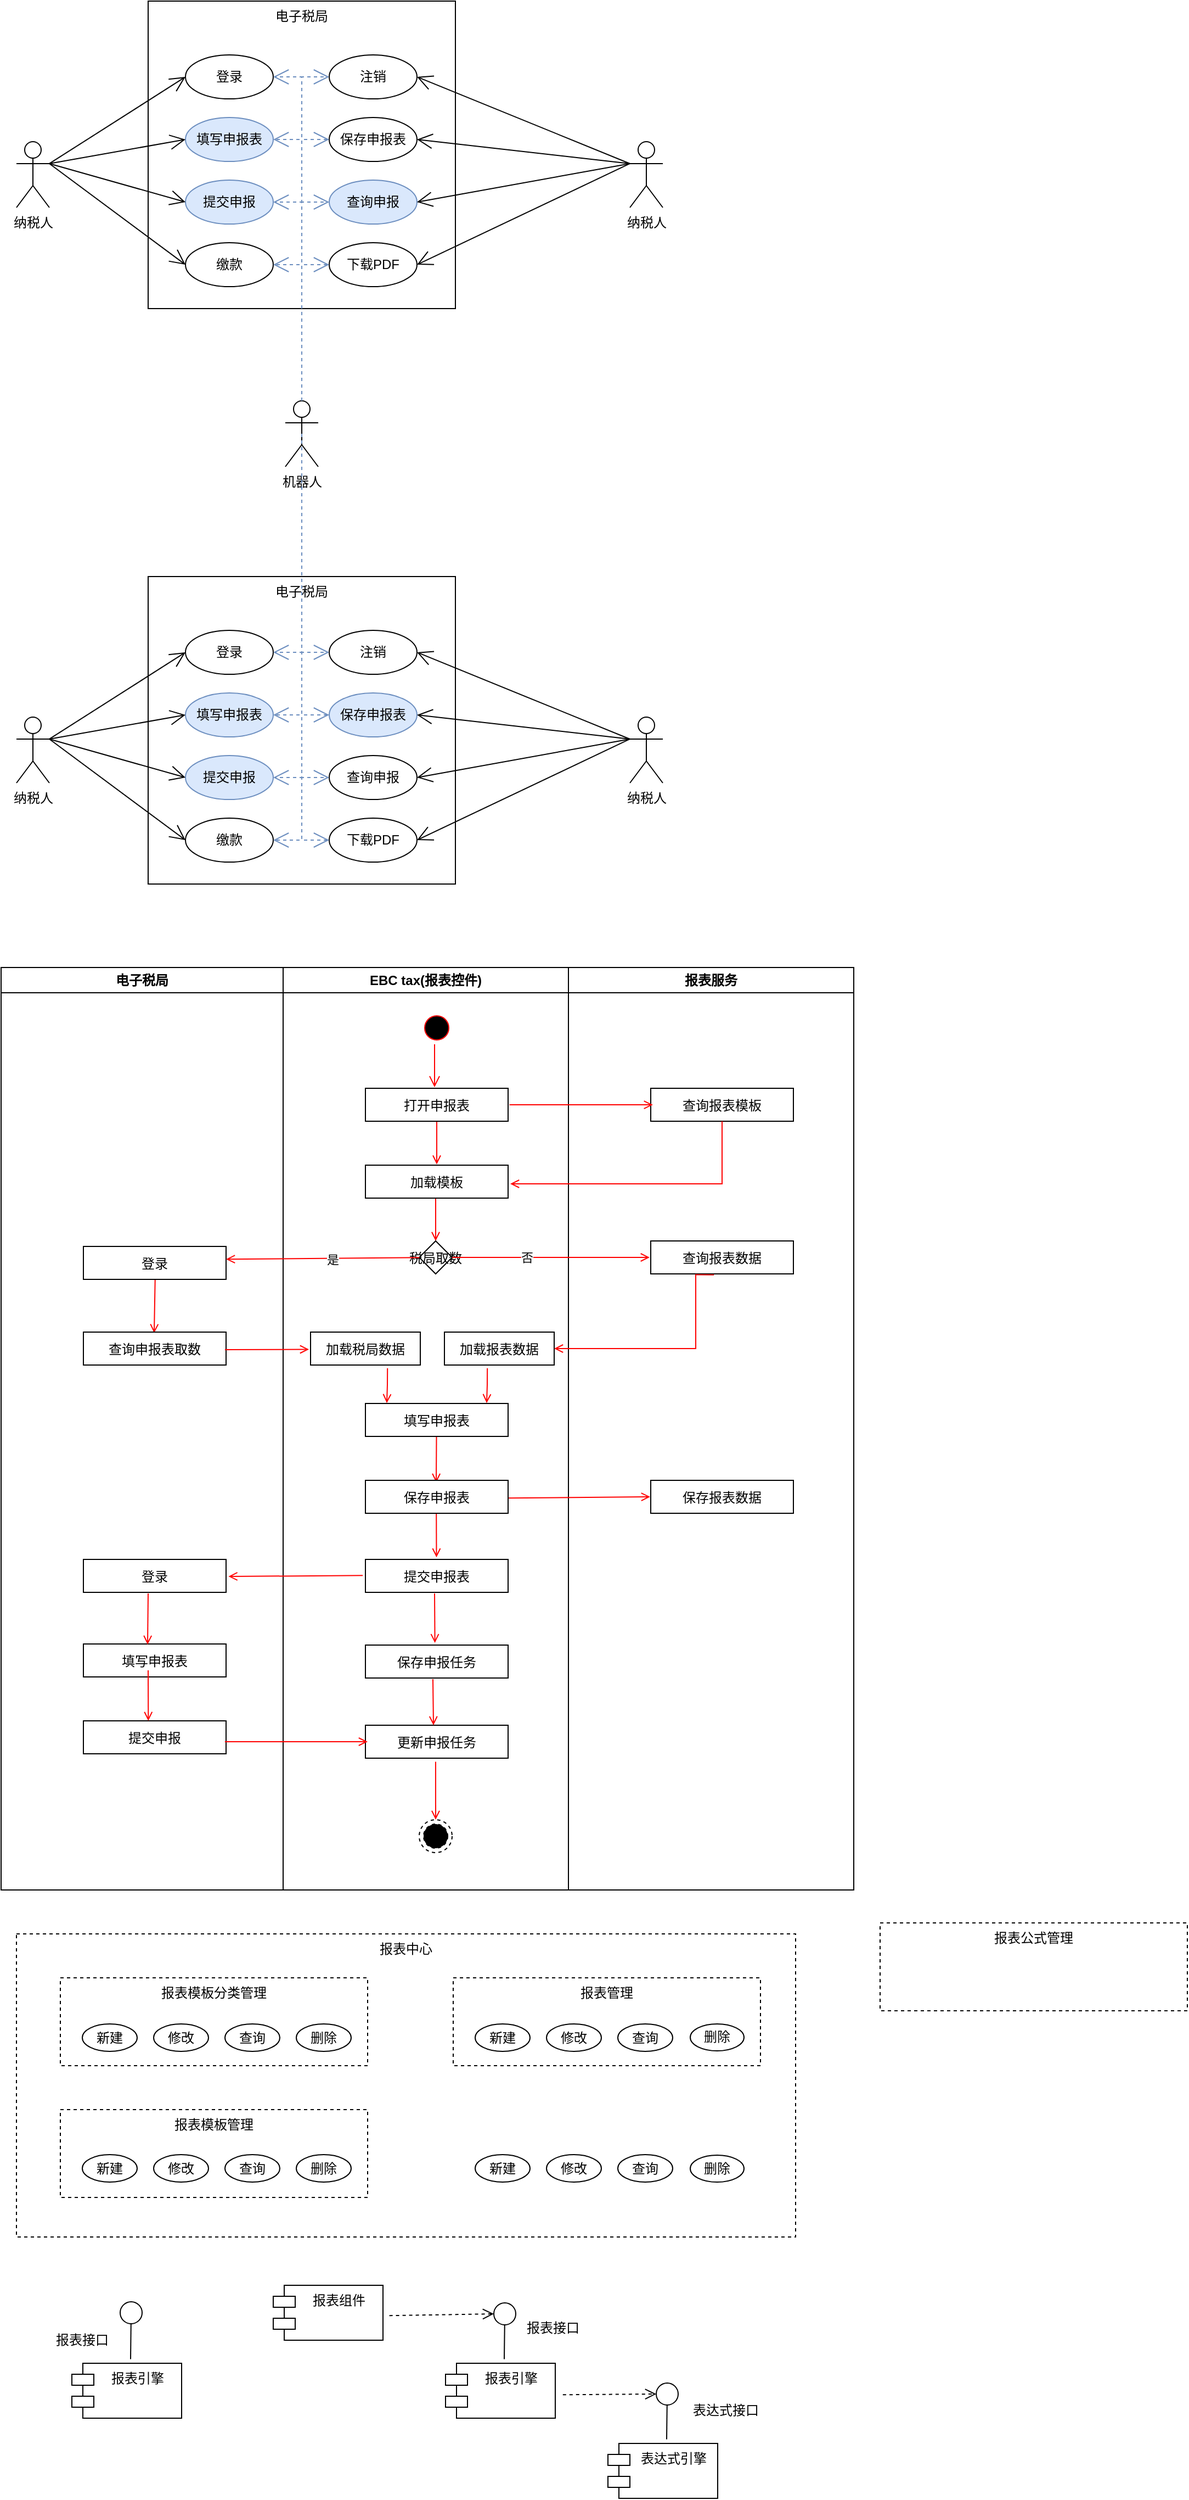 <mxfile version="17.2.4" type="github">
  <diagram id="pesc5ZuLE12qNuX9gS1a" name="第 1 页">
    <mxGraphModel dx="860" dy="504" grid="1" gridSize="10" guides="1" tooltips="1" connect="1" arrows="1" fold="1" page="1" pageScale="1" pageWidth="827" pageHeight="1169" math="0" shadow="0">
      <root>
        <mxCell id="0" />
        <mxCell id="1" parent="0" />
        <mxCell id="q86BL1v4JnZUa4Sr2h56-255" value="报表中心" style="rounded=0;whiteSpace=wrap;html=1;verticalAlign=top;align=center;dashed=1;fillColor=none;" vertex="1" parent="1">
          <mxGeometry x="40" y="1800" width="710" height="276" as="geometry" />
        </mxCell>
        <mxCell id="q86BL1v4JnZUa4Sr2h56-1" value="电子税局" style="rounded=0;whiteSpace=wrap;html=1;verticalAlign=top;" vertex="1" parent="1">
          <mxGeometry x="160" y="40" width="280" height="280" as="geometry" />
        </mxCell>
        <mxCell id="q86BL1v4JnZUa4Sr2h56-3" value="纳税人" style="shape=umlActor;verticalLabelPosition=bottom;verticalAlign=top;html=1;outlineConnect=0;" vertex="1" parent="1">
          <mxGeometry x="40" y="168" width="30" height="60" as="geometry" />
        </mxCell>
        <mxCell id="q86BL1v4JnZUa4Sr2h56-4" value="填写申报表" style="ellipse;whiteSpace=wrap;html=1;aspect=fixed;fillColor=#dae8fc;strokeColor=#6c8ebf;" vertex="1" parent="1">
          <mxGeometry x="194" y="146" width="80" height="40" as="geometry" />
        </mxCell>
        <mxCell id="q86BL1v4JnZUa4Sr2h56-5" value="缴款" style="ellipse;whiteSpace=wrap;html=1;aspect=fixed;" vertex="1" parent="1">
          <mxGeometry x="194" y="260" width="80" height="40" as="geometry" />
        </mxCell>
        <mxCell id="q86BL1v4JnZUa4Sr2h56-6" value="登录" style="ellipse;whiteSpace=wrap;html=1;aspect=fixed;" vertex="1" parent="1">
          <mxGeometry x="194" y="89" width="80" height="40" as="geometry" />
        </mxCell>
        <mxCell id="q86BL1v4JnZUa4Sr2h56-7" value="保存申报表" style="ellipse;whiteSpace=wrap;html=1;aspect=fixed;" vertex="1" parent="1">
          <mxGeometry x="325" y="146" width="80" height="40" as="geometry" />
        </mxCell>
        <mxCell id="q86BL1v4JnZUa4Sr2h56-8" value="提交申报" style="ellipse;whiteSpace=wrap;html=1;aspect=fixed;fillColor=#dae8fc;strokeColor=#6c8ebf;" vertex="1" parent="1">
          <mxGeometry x="194" y="203" width="80" height="40" as="geometry" />
        </mxCell>
        <mxCell id="q86BL1v4JnZUa4Sr2h56-9" value="查询申报" style="ellipse;whiteSpace=wrap;html=1;aspect=fixed;fillColor=#dae8fc;strokeColor=#6c8ebf;" vertex="1" parent="1">
          <mxGeometry x="325" y="203" width="80" height="40" as="geometry" />
        </mxCell>
        <mxCell id="q86BL1v4JnZUa4Sr2h56-10" value="下载PDF" style="ellipse;whiteSpace=wrap;html=1;aspect=fixed;" vertex="1" parent="1">
          <mxGeometry x="325" y="260" width="80" height="40" as="geometry" />
        </mxCell>
        <mxCell id="q86BL1v4JnZUa4Sr2h56-11" value="注销" style="ellipse;whiteSpace=wrap;html=1;aspect=fixed;" vertex="1" parent="1">
          <mxGeometry x="325" y="89" width="80" height="40" as="geometry" />
        </mxCell>
        <mxCell id="q86BL1v4JnZUa4Sr2h56-16" value="" style="endArrow=open;endFill=1;endSize=12;html=1;rounded=0;exitX=1;exitY=0.333;exitDx=0;exitDy=0;exitPerimeter=0;entryX=0;entryY=0.5;entryDx=0;entryDy=0;" edge="1" parent="1" source="q86BL1v4JnZUa4Sr2h56-3" target="q86BL1v4JnZUa4Sr2h56-6">
          <mxGeometry width="160" relative="1" as="geometry">
            <mxPoint x="60" y="260" as="sourcePoint" />
            <mxPoint x="220" y="260" as="targetPoint" />
          </mxGeometry>
        </mxCell>
        <mxCell id="q86BL1v4JnZUa4Sr2h56-17" value="" style="endArrow=open;endFill=1;endSize=12;html=1;rounded=0;entryX=0;entryY=0.5;entryDx=0;entryDy=0;exitX=1;exitY=0.333;exitDx=0;exitDy=0;exitPerimeter=0;" edge="1" parent="1" source="q86BL1v4JnZUa4Sr2h56-3" target="q86BL1v4JnZUa4Sr2h56-4">
          <mxGeometry width="160" relative="1" as="geometry">
            <mxPoint x="70" y="160" as="sourcePoint" />
            <mxPoint x="196.105" y="129.62" as="targetPoint" />
          </mxGeometry>
        </mxCell>
        <mxCell id="q86BL1v4JnZUa4Sr2h56-18" value="" style="endArrow=open;endFill=1;endSize=12;html=1;rounded=0;entryX=0;entryY=0.5;entryDx=0;entryDy=0;exitX=1;exitY=0.333;exitDx=0;exitDy=0;exitPerimeter=0;" edge="1" parent="1" source="q86BL1v4JnZUa4Sr2h56-3" target="q86BL1v4JnZUa4Sr2h56-8">
          <mxGeometry width="160" relative="1" as="geometry">
            <mxPoint x="80" y="170" as="sourcePoint" />
            <mxPoint x="190" y="176" as="targetPoint" />
          </mxGeometry>
        </mxCell>
        <mxCell id="q86BL1v4JnZUa4Sr2h56-19" value="" style="endArrow=open;endFill=1;endSize=12;html=1;rounded=0;entryX=0;entryY=0.5;entryDx=0;entryDy=0;exitX=1;exitY=0.333;exitDx=0;exitDy=0;exitPerimeter=0;" edge="1" parent="1" source="q86BL1v4JnZUa4Sr2h56-3" target="q86BL1v4JnZUa4Sr2h56-5">
          <mxGeometry width="160" relative="1" as="geometry">
            <mxPoint x="90" y="180" as="sourcePoint" />
            <mxPoint x="120" y="300" as="targetPoint" />
          </mxGeometry>
        </mxCell>
        <mxCell id="q86BL1v4JnZUa4Sr2h56-29" value="纳税人" style="shape=umlActor;verticalLabelPosition=bottom;verticalAlign=top;html=1;outlineConnect=0;" vertex="1" parent="1">
          <mxGeometry x="599" y="168" width="30" height="60" as="geometry" />
        </mxCell>
        <mxCell id="q86BL1v4JnZUa4Sr2h56-31" value="" style="endArrow=open;endFill=1;endSize=12;html=1;rounded=0;exitX=0;exitY=0.333;exitDx=0;exitDy=0;exitPerimeter=0;entryX=1;entryY=0.5;entryDx=0;entryDy=0;" edge="1" parent="1" source="q86BL1v4JnZUa4Sr2h56-29" target="q86BL1v4JnZUa4Sr2h56-11">
          <mxGeometry width="160" relative="1" as="geometry">
            <mxPoint x="80" y="198" as="sourcePoint" />
            <mxPoint x="190" y="119" as="targetPoint" />
          </mxGeometry>
        </mxCell>
        <mxCell id="q86BL1v4JnZUa4Sr2h56-32" value="" style="endArrow=open;endFill=1;endSize=12;html=1;rounded=0;exitX=0;exitY=0.333;exitDx=0;exitDy=0;exitPerimeter=0;entryX=1;entryY=0.5;entryDx=0;entryDy=0;" edge="1" parent="1" source="q86BL1v4JnZUa4Sr2h56-29" target="q86BL1v4JnZUa4Sr2h56-7">
          <mxGeometry width="160" relative="1" as="geometry">
            <mxPoint x="490" y="198" as="sourcePoint" />
            <mxPoint x="360" y="119" as="targetPoint" />
          </mxGeometry>
        </mxCell>
        <mxCell id="q86BL1v4JnZUa4Sr2h56-33" value="" style="endArrow=open;endFill=1;endSize=12;html=1;rounded=0;exitX=0;exitY=0.333;exitDx=0;exitDy=0;exitPerimeter=0;entryX=1;entryY=0.5;entryDx=0;entryDy=0;" edge="1" parent="1" source="q86BL1v4JnZUa4Sr2h56-29" target="q86BL1v4JnZUa4Sr2h56-9">
          <mxGeometry width="160" relative="1" as="geometry">
            <mxPoint x="500" y="208" as="sourcePoint" />
            <mxPoint x="360" y="176" as="targetPoint" />
          </mxGeometry>
        </mxCell>
        <mxCell id="q86BL1v4JnZUa4Sr2h56-34" value="" style="endArrow=open;endFill=1;endSize=12;html=1;rounded=0;exitX=0;exitY=0.333;exitDx=0;exitDy=0;exitPerimeter=0;entryX=1;entryY=0.5;entryDx=0;entryDy=0;" edge="1" parent="1" source="q86BL1v4JnZUa4Sr2h56-29" target="q86BL1v4JnZUa4Sr2h56-10">
          <mxGeometry width="160" relative="1" as="geometry">
            <mxPoint x="510" y="218" as="sourcePoint" />
            <mxPoint x="360" y="233" as="targetPoint" />
          </mxGeometry>
        </mxCell>
        <mxCell id="q86BL1v4JnZUa4Sr2h56-116" value="电子税局" style="rounded=0;whiteSpace=wrap;html=1;verticalAlign=top;" vertex="1" parent="1">
          <mxGeometry x="160" y="564" width="280" height="280" as="geometry" />
        </mxCell>
        <mxCell id="q86BL1v4JnZUa4Sr2h56-117" value="纳税人" style="shape=umlActor;verticalLabelPosition=bottom;verticalAlign=top;html=1;outlineConnect=0;" vertex="1" parent="1">
          <mxGeometry x="40" y="692" width="30" height="60" as="geometry" />
        </mxCell>
        <mxCell id="q86BL1v4JnZUa4Sr2h56-118" value="填写申报表" style="ellipse;whiteSpace=wrap;html=1;aspect=fixed;fillColor=#dae8fc;strokeColor=#6c8ebf;" vertex="1" parent="1">
          <mxGeometry x="194" y="670" width="80" height="40" as="geometry" />
        </mxCell>
        <mxCell id="q86BL1v4JnZUa4Sr2h56-119" value="缴款" style="ellipse;whiteSpace=wrap;html=1;aspect=fixed;" vertex="1" parent="1">
          <mxGeometry x="194" y="784" width="80" height="40" as="geometry" />
        </mxCell>
        <mxCell id="q86BL1v4JnZUa4Sr2h56-120" value="登录" style="ellipse;whiteSpace=wrap;html=1;aspect=fixed;" vertex="1" parent="1">
          <mxGeometry x="194" y="613" width="80" height="40" as="geometry" />
        </mxCell>
        <mxCell id="q86BL1v4JnZUa4Sr2h56-121" value="保存申报表" style="ellipse;whiteSpace=wrap;html=1;aspect=fixed;fillColor=#dae8fc;strokeColor=#6c8ebf;" vertex="1" parent="1">
          <mxGeometry x="325" y="670" width="80" height="40" as="geometry" />
        </mxCell>
        <mxCell id="q86BL1v4JnZUa4Sr2h56-122" value="提交申报" style="ellipse;whiteSpace=wrap;html=1;aspect=fixed;fillColor=#dae8fc;strokeColor=#6c8ebf;" vertex="1" parent="1">
          <mxGeometry x="194" y="727" width="80" height="40" as="geometry" />
        </mxCell>
        <mxCell id="q86BL1v4JnZUa4Sr2h56-123" value="查询申报" style="ellipse;whiteSpace=wrap;html=1;aspect=fixed;" vertex="1" parent="1">
          <mxGeometry x="325" y="727" width="80" height="40" as="geometry" />
        </mxCell>
        <mxCell id="q86BL1v4JnZUa4Sr2h56-124" value="下载PDF" style="ellipse;whiteSpace=wrap;html=1;aspect=fixed;" vertex="1" parent="1">
          <mxGeometry x="325" y="784" width="80" height="40" as="geometry" />
        </mxCell>
        <mxCell id="q86BL1v4JnZUa4Sr2h56-125" value="注销" style="ellipse;whiteSpace=wrap;html=1;aspect=fixed;" vertex="1" parent="1">
          <mxGeometry x="325" y="613" width="80" height="40" as="geometry" />
        </mxCell>
        <mxCell id="q86BL1v4JnZUa4Sr2h56-126" value="" style="endArrow=open;endFill=1;endSize=12;html=1;rounded=0;exitX=1;exitY=0.333;exitDx=0;exitDy=0;exitPerimeter=0;entryX=0;entryY=0.5;entryDx=0;entryDy=0;" edge="1" parent="1" source="q86BL1v4JnZUa4Sr2h56-117" target="q86BL1v4JnZUa4Sr2h56-120">
          <mxGeometry width="160" relative="1" as="geometry">
            <mxPoint x="60" y="784" as="sourcePoint" />
            <mxPoint x="220" y="784" as="targetPoint" />
          </mxGeometry>
        </mxCell>
        <mxCell id="q86BL1v4JnZUa4Sr2h56-127" value="" style="endArrow=open;endFill=1;endSize=12;html=1;rounded=0;entryX=0;entryY=0.5;entryDx=0;entryDy=0;exitX=1;exitY=0.333;exitDx=0;exitDy=0;exitPerimeter=0;" edge="1" parent="1" source="q86BL1v4JnZUa4Sr2h56-117" target="q86BL1v4JnZUa4Sr2h56-118">
          <mxGeometry width="160" relative="1" as="geometry">
            <mxPoint x="70" y="684" as="sourcePoint" />
            <mxPoint x="196.105" y="653.62" as="targetPoint" />
          </mxGeometry>
        </mxCell>
        <mxCell id="q86BL1v4JnZUa4Sr2h56-128" value="" style="endArrow=open;endFill=1;endSize=12;html=1;rounded=0;entryX=0;entryY=0.5;entryDx=0;entryDy=0;exitX=1;exitY=0.333;exitDx=0;exitDy=0;exitPerimeter=0;" edge="1" parent="1" source="q86BL1v4JnZUa4Sr2h56-117" target="q86BL1v4JnZUa4Sr2h56-122">
          <mxGeometry width="160" relative="1" as="geometry">
            <mxPoint x="80" y="694" as="sourcePoint" />
            <mxPoint x="190" y="700" as="targetPoint" />
          </mxGeometry>
        </mxCell>
        <mxCell id="q86BL1v4JnZUa4Sr2h56-129" value="" style="endArrow=open;endFill=1;endSize=12;html=1;rounded=0;entryX=0;entryY=0.5;entryDx=0;entryDy=0;exitX=1;exitY=0.333;exitDx=0;exitDy=0;exitPerimeter=0;" edge="1" parent="1" source="q86BL1v4JnZUa4Sr2h56-117" target="q86BL1v4JnZUa4Sr2h56-119">
          <mxGeometry width="160" relative="1" as="geometry">
            <mxPoint x="90" y="704" as="sourcePoint" />
            <mxPoint x="120" y="824" as="targetPoint" />
          </mxGeometry>
        </mxCell>
        <mxCell id="q86BL1v4JnZUa4Sr2h56-130" value="纳税人" style="shape=umlActor;verticalLabelPosition=bottom;verticalAlign=top;html=1;outlineConnect=0;" vertex="1" parent="1">
          <mxGeometry x="599" y="692" width="30" height="60" as="geometry" />
        </mxCell>
        <mxCell id="q86BL1v4JnZUa4Sr2h56-131" value="" style="endArrow=open;endFill=1;endSize=12;html=1;rounded=0;exitX=0;exitY=0.333;exitDx=0;exitDy=0;exitPerimeter=0;entryX=1;entryY=0.5;entryDx=0;entryDy=0;" edge="1" parent="1" source="q86BL1v4JnZUa4Sr2h56-130" target="q86BL1v4JnZUa4Sr2h56-125">
          <mxGeometry width="160" relative="1" as="geometry">
            <mxPoint x="80" y="722" as="sourcePoint" />
            <mxPoint x="190" y="643" as="targetPoint" />
          </mxGeometry>
        </mxCell>
        <mxCell id="q86BL1v4JnZUa4Sr2h56-132" value="" style="endArrow=open;endFill=1;endSize=12;html=1;rounded=0;exitX=0;exitY=0.333;exitDx=0;exitDy=0;exitPerimeter=0;entryX=1;entryY=0.5;entryDx=0;entryDy=0;" edge="1" parent="1" source="q86BL1v4JnZUa4Sr2h56-130" target="q86BL1v4JnZUa4Sr2h56-121">
          <mxGeometry width="160" relative="1" as="geometry">
            <mxPoint x="490" y="722" as="sourcePoint" />
            <mxPoint x="360" y="643" as="targetPoint" />
          </mxGeometry>
        </mxCell>
        <mxCell id="q86BL1v4JnZUa4Sr2h56-133" value="" style="endArrow=open;endFill=1;endSize=12;html=1;rounded=0;exitX=0;exitY=0.333;exitDx=0;exitDy=0;exitPerimeter=0;entryX=1;entryY=0.5;entryDx=0;entryDy=0;" edge="1" parent="1" source="q86BL1v4JnZUa4Sr2h56-130" target="q86BL1v4JnZUa4Sr2h56-123">
          <mxGeometry width="160" relative="1" as="geometry">
            <mxPoint x="500" y="732" as="sourcePoint" />
            <mxPoint x="360" y="700" as="targetPoint" />
          </mxGeometry>
        </mxCell>
        <mxCell id="q86BL1v4JnZUa4Sr2h56-134" value="" style="endArrow=open;endFill=1;endSize=12;html=1;rounded=0;exitX=0;exitY=0.333;exitDx=0;exitDy=0;exitPerimeter=0;entryX=1;entryY=0.5;entryDx=0;entryDy=0;" edge="1" parent="1" source="q86BL1v4JnZUa4Sr2h56-130" target="q86BL1v4JnZUa4Sr2h56-124">
          <mxGeometry width="160" relative="1" as="geometry">
            <mxPoint x="510" y="742" as="sourcePoint" />
            <mxPoint x="360" y="757" as="targetPoint" />
          </mxGeometry>
        </mxCell>
        <mxCell id="q86BL1v4JnZUa4Sr2h56-135" value="机器人" style="shape=umlActor;verticalLabelPosition=bottom;verticalAlign=top;html=1;outlineConnect=0;" vertex="1" parent="1">
          <mxGeometry x="285" y="404" width="30" height="60" as="geometry" />
        </mxCell>
        <mxCell id="q86BL1v4JnZUa4Sr2h56-136" value="" style="endArrow=open;endFill=1;endSize=12;html=1;rounded=0;exitX=0.5;exitY=0.5;exitDx=0;exitDy=0;exitPerimeter=0;edgeStyle=orthogonalEdgeStyle;dashed=1;entryX=1;entryY=0.5;entryDx=0;entryDy=0;fillColor=#dae8fc;strokeColor=#6c8ebf;" edge="1" parent="1" source="q86BL1v4JnZUa4Sr2h56-135" target="q86BL1v4JnZUa4Sr2h56-120">
          <mxGeometry width="160" relative="1" as="geometry">
            <mxPoint x="50" y="509" as="sourcePoint" />
            <mxPoint x="174" y="430" as="targetPoint" />
            <Array as="points">
              <mxPoint x="300" y="633" />
            </Array>
          </mxGeometry>
        </mxCell>
        <mxCell id="q86BL1v4JnZUa4Sr2h56-137" value="" style="endArrow=open;endFill=1;endSize=12;html=1;rounded=0;exitX=0.5;exitY=0;exitDx=0;exitDy=0;exitPerimeter=0;edgeStyle=orthogonalEdgeStyle;entryX=1;entryY=0.5;entryDx=0;entryDy=0;dashed=1;fillColor=#dae8fc;strokeColor=#6c8ebf;" edge="1" parent="1" source="q86BL1v4JnZUa4Sr2h56-135" target="q86BL1v4JnZUa4Sr2h56-6">
          <mxGeometry width="160" relative="1" as="geometry">
            <mxPoint x="310" y="444" as="sourcePoint" />
            <mxPoint x="470" y="410" as="targetPoint" />
            <Array as="points">
              <mxPoint x="300" y="109" />
            </Array>
          </mxGeometry>
        </mxCell>
        <mxCell id="q86BL1v4JnZUa4Sr2h56-140" value="" style="endArrow=open;endFill=1;endSize=12;html=1;rounded=0;exitX=0.5;exitY=0;exitDx=0;exitDy=0;exitPerimeter=0;edgeStyle=orthogonalEdgeStyle;entryX=1;entryY=0.5;entryDx=0;entryDy=0;dashed=1;fillColor=#dae8fc;strokeColor=#6c8ebf;" edge="1" parent="1" source="q86BL1v4JnZUa4Sr2h56-135" target="q86BL1v4JnZUa4Sr2h56-5">
          <mxGeometry width="160" relative="1" as="geometry">
            <mxPoint x="300" y="415" as="sourcePoint" />
            <mxPoint x="274.0" y="120.0" as="targetPoint" />
            <Array as="points" />
          </mxGeometry>
        </mxCell>
        <mxCell id="q86BL1v4JnZUa4Sr2h56-141" value="" style="endArrow=open;endFill=1;endSize=12;html=1;rounded=0;exitX=0.5;exitY=0;exitDx=0;exitDy=0;exitPerimeter=0;edgeStyle=orthogonalEdgeStyle;entryX=1;entryY=0.5;entryDx=0;entryDy=0;dashed=1;fillColor=#dae8fc;strokeColor=#6c8ebf;" edge="1" parent="1" source="q86BL1v4JnZUa4Sr2h56-135" target="q86BL1v4JnZUa4Sr2h56-8">
          <mxGeometry width="160" relative="1" as="geometry">
            <mxPoint x="310" y="414" as="sourcePoint" />
            <mxPoint x="284.0" y="290" as="targetPoint" />
            <Array as="points" />
          </mxGeometry>
        </mxCell>
        <mxCell id="q86BL1v4JnZUa4Sr2h56-142" value="" style="endArrow=open;endFill=1;endSize=12;html=1;rounded=0;exitX=0.5;exitY=0;exitDx=0;exitDy=0;exitPerimeter=0;edgeStyle=orthogonalEdgeStyle;entryX=1;entryY=0.5;entryDx=0;entryDy=0;dashed=1;fillColor=#dae8fc;strokeColor=#6c8ebf;" edge="1" parent="1" source="q86BL1v4JnZUa4Sr2h56-135" target="q86BL1v4JnZUa4Sr2h56-4">
          <mxGeometry width="160" relative="1" as="geometry">
            <mxPoint x="310" y="414" as="sourcePoint" />
            <mxPoint x="284.0" y="290" as="targetPoint" />
            <Array as="points" />
          </mxGeometry>
        </mxCell>
        <mxCell id="q86BL1v4JnZUa4Sr2h56-143" value="" style="endArrow=open;endFill=1;endSize=12;html=1;rounded=0;exitX=0.5;exitY=0;exitDx=0;exitDy=0;exitPerimeter=0;edgeStyle=orthogonalEdgeStyle;entryX=0;entryY=0.5;entryDx=0;entryDy=0;dashed=1;fillColor=#dae8fc;strokeColor=#6c8ebf;" edge="1" parent="1" source="q86BL1v4JnZUa4Sr2h56-135" target="q86BL1v4JnZUa4Sr2h56-11">
          <mxGeometry width="160" relative="1" as="geometry">
            <mxPoint x="310" y="414" as="sourcePoint" />
            <mxPoint x="284" y="176" as="targetPoint" />
            <Array as="points">
              <mxPoint x="300" y="109" />
            </Array>
          </mxGeometry>
        </mxCell>
        <mxCell id="q86BL1v4JnZUa4Sr2h56-144" value="" style="endArrow=open;endFill=1;endSize=12;html=1;rounded=0;exitX=0.5;exitY=0;exitDx=0;exitDy=0;exitPerimeter=0;edgeStyle=orthogonalEdgeStyle;entryX=0;entryY=0.5;entryDx=0;entryDy=0;dashed=1;fillColor=#dae8fc;strokeColor=#6c8ebf;" edge="1" parent="1" source="q86BL1v4JnZUa4Sr2h56-135" target="q86BL1v4JnZUa4Sr2h56-7">
          <mxGeometry width="160" relative="1" as="geometry">
            <mxPoint x="310" y="414" as="sourcePoint" />
            <mxPoint x="335" y="119" as="targetPoint" />
            <Array as="points">
              <mxPoint x="300" y="166" />
            </Array>
          </mxGeometry>
        </mxCell>
        <mxCell id="q86BL1v4JnZUa4Sr2h56-145" value="" style="endArrow=open;endFill=1;endSize=12;html=1;rounded=0;exitX=0.5;exitY=0;exitDx=0;exitDy=0;exitPerimeter=0;edgeStyle=orthogonalEdgeStyle;entryX=0;entryY=0.5;entryDx=0;entryDy=0;dashed=1;fillColor=#dae8fc;strokeColor=#6c8ebf;" edge="1" parent="1" source="q86BL1v4JnZUa4Sr2h56-135" target="q86BL1v4JnZUa4Sr2h56-9">
          <mxGeometry width="160" relative="1" as="geometry">
            <mxPoint x="310" y="414" as="sourcePoint" />
            <mxPoint x="335" y="176" as="targetPoint" />
            <Array as="points">
              <mxPoint x="300" y="223" />
            </Array>
          </mxGeometry>
        </mxCell>
        <mxCell id="q86BL1v4JnZUa4Sr2h56-146" value="" style="endArrow=open;endFill=1;endSize=12;html=1;rounded=0;exitX=0.5;exitY=0;exitDx=0;exitDy=0;exitPerimeter=0;edgeStyle=orthogonalEdgeStyle;entryX=0;entryY=0.5;entryDx=0;entryDy=0;dashed=1;fillColor=#dae8fc;strokeColor=#6c8ebf;" edge="1" parent="1" source="q86BL1v4JnZUa4Sr2h56-135" target="q86BL1v4JnZUa4Sr2h56-10">
          <mxGeometry width="160" relative="1" as="geometry">
            <mxPoint x="310" y="414" as="sourcePoint" />
            <mxPoint x="335" y="233" as="targetPoint" />
            <Array as="points">
              <mxPoint x="300" y="280" />
            </Array>
          </mxGeometry>
        </mxCell>
        <mxCell id="q86BL1v4JnZUa4Sr2h56-147" value="" style="endArrow=open;endFill=1;endSize=12;html=1;rounded=0;exitX=0.5;exitY=0.5;exitDx=0;exitDy=0;exitPerimeter=0;edgeStyle=orthogonalEdgeStyle;dashed=1;entryX=1;entryY=0.5;entryDx=0;entryDy=0;fillColor=#dae8fc;strokeColor=#6c8ebf;" edge="1" parent="1" source="q86BL1v4JnZUa4Sr2h56-135" target="q86BL1v4JnZUa4Sr2h56-118">
          <mxGeometry width="160" relative="1" as="geometry">
            <mxPoint x="310" y="444" as="sourcePoint" />
            <mxPoint x="284" y="643" as="targetPoint" />
            <Array as="points">
              <mxPoint x="300" y="690" />
            </Array>
          </mxGeometry>
        </mxCell>
        <mxCell id="q86BL1v4JnZUa4Sr2h56-148" value="" style="endArrow=open;endFill=1;endSize=12;html=1;rounded=0;exitX=0.5;exitY=0.5;exitDx=0;exitDy=0;exitPerimeter=0;edgeStyle=orthogonalEdgeStyle;dashed=1;entryX=1;entryY=0.5;entryDx=0;entryDy=0;fillColor=#dae8fc;strokeColor=#6c8ebf;" edge="1" parent="1" source="q86BL1v4JnZUa4Sr2h56-135" target="q86BL1v4JnZUa4Sr2h56-119">
          <mxGeometry width="160" relative="1" as="geometry">
            <mxPoint x="310" y="444" as="sourcePoint" />
            <mxPoint x="284" y="700" as="targetPoint" />
            <Array as="points">
              <mxPoint x="300" y="804" />
            </Array>
          </mxGeometry>
        </mxCell>
        <mxCell id="q86BL1v4JnZUa4Sr2h56-149" value="" style="endArrow=open;endFill=1;endSize=12;html=1;rounded=0;exitX=0.5;exitY=0.5;exitDx=0;exitDy=0;exitPerimeter=0;edgeStyle=orthogonalEdgeStyle;dashed=1;entryX=1;entryY=0.5;entryDx=0;entryDy=0;fillColor=#dae8fc;strokeColor=#6c8ebf;" edge="1" parent="1" source="q86BL1v4JnZUa4Sr2h56-135" target="q86BL1v4JnZUa4Sr2h56-122">
          <mxGeometry width="160" relative="1" as="geometry">
            <mxPoint x="310" y="444" as="sourcePoint" />
            <mxPoint x="284" y="814" as="targetPoint" />
            <Array as="points">
              <mxPoint x="300" y="747" />
            </Array>
          </mxGeometry>
        </mxCell>
        <mxCell id="q86BL1v4JnZUa4Sr2h56-150" value="" style="endArrow=open;endFill=1;endSize=12;html=1;rounded=0;exitX=0.5;exitY=0.5;exitDx=0;exitDy=0;exitPerimeter=0;edgeStyle=orthogonalEdgeStyle;dashed=1;entryX=0;entryY=0.5;entryDx=0;entryDy=0;fillColor=#dae8fc;strokeColor=#6c8ebf;" edge="1" parent="1" source="q86BL1v4JnZUa4Sr2h56-135" target="q86BL1v4JnZUa4Sr2h56-125">
          <mxGeometry width="160" relative="1" as="geometry">
            <mxPoint x="311" y="444" as="sourcePoint" />
            <mxPoint x="285.0" y="643" as="targetPoint" />
            <Array as="points">
              <mxPoint x="300" y="633" />
            </Array>
          </mxGeometry>
        </mxCell>
        <mxCell id="q86BL1v4JnZUa4Sr2h56-151" value="" style="endArrow=open;endFill=1;endSize=12;html=1;rounded=0;exitX=0.5;exitY=0.5;exitDx=0;exitDy=0;exitPerimeter=0;edgeStyle=orthogonalEdgeStyle;dashed=1;entryX=0;entryY=0.5;entryDx=0;entryDy=0;fillColor=#dae8fc;strokeColor=#6c8ebf;" edge="1" parent="1" source="q86BL1v4JnZUa4Sr2h56-135" target="q86BL1v4JnZUa4Sr2h56-121">
          <mxGeometry width="160" relative="1" as="geometry">
            <mxPoint x="311" y="444" as="sourcePoint" />
            <mxPoint x="285.0" y="700" as="targetPoint" />
            <Array as="points">
              <mxPoint x="300" y="690" />
            </Array>
          </mxGeometry>
        </mxCell>
        <mxCell id="q86BL1v4JnZUa4Sr2h56-152" value="" style="endArrow=open;endFill=1;endSize=12;html=1;rounded=0;exitX=0.5;exitY=0.5;exitDx=0;exitDy=0;exitPerimeter=0;edgeStyle=orthogonalEdgeStyle;dashed=1;entryX=0;entryY=0.5;entryDx=0;entryDy=0;fillColor=#dae8fc;strokeColor=#6c8ebf;" edge="1" parent="1" source="q86BL1v4JnZUa4Sr2h56-135" target="q86BL1v4JnZUa4Sr2h56-124">
          <mxGeometry width="160" relative="1" as="geometry">
            <mxPoint x="311" y="444" as="sourcePoint" />
            <mxPoint x="285.0" y="814" as="targetPoint" />
            <Array as="points">
              <mxPoint x="300" y="804" />
            </Array>
          </mxGeometry>
        </mxCell>
        <mxCell id="q86BL1v4JnZUa4Sr2h56-153" value="" style="endArrow=open;endFill=1;endSize=12;html=1;rounded=0;exitX=0.5;exitY=0.5;exitDx=0;exitDy=0;exitPerimeter=0;edgeStyle=orthogonalEdgeStyle;dashed=1;entryX=0;entryY=0.5;entryDx=0;entryDy=0;fillColor=#dae8fc;strokeColor=#6c8ebf;" edge="1" parent="1" source="q86BL1v4JnZUa4Sr2h56-135" target="q86BL1v4JnZUa4Sr2h56-123">
          <mxGeometry width="160" relative="1" as="geometry">
            <mxPoint x="311" y="444" as="sourcePoint" />
            <mxPoint x="285.0" y="757" as="targetPoint" />
            <Array as="points">
              <mxPoint x="300" y="747" />
            </Array>
          </mxGeometry>
        </mxCell>
        <mxCell id="q86BL1v4JnZUa4Sr2h56-154" value="电子税局" style="swimlane;whiteSpace=wrap;startSize=23;" vertex="1" parent="1">
          <mxGeometry x="26" y="920" width="257" height="840" as="geometry" />
        </mxCell>
        <mxCell id="q86BL1v4JnZUa4Sr2h56-158" value="" style="endArrow=open;strokeColor=#FF0000;endFill=1;rounded=0;entryX=0.496;entryY=0.029;entryDx=0;entryDy=0;entryPerimeter=0;exitX=0.504;exitY=0.7;exitDx=0;exitDy=0;exitPerimeter=0;" edge="1" parent="q86BL1v4JnZUa4Sr2h56-154" source="q86BL1v4JnZUa4Sr2h56-163" target="q86BL1v4JnZUa4Sr2h56-161">
          <mxGeometry relative="1" as="geometry" />
        </mxCell>
        <mxCell id="q86BL1v4JnZUa4Sr2h56-161" value="查询申报表取数" style="" vertex="1" parent="q86BL1v4JnZUa4Sr2h56-154">
          <mxGeometry x="75" y="332" width="130" height="30" as="geometry" />
        </mxCell>
        <mxCell id="q86BL1v4JnZUa4Sr2h56-163" value="登录" style="" vertex="1" parent="q86BL1v4JnZUa4Sr2h56-154">
          <mxGeometry x="75" y="254" width="130" height="30" as="geometry" />
        </mxCell>
        <mxCell id="q86BL1v4JnZUa4Sr2h56-220" value="登录" style="" vertex="1" parent="q86BL1v4JnZUa4Sr2h56-154">
          <mxGeometry x="75" y="539" width="130" height="30" as="geometry" />
        </mxCell>
        <mxCell id="q86BL1v4JnZUa4Sr2h56-221" value="填写申报表" style="" vertex="1" parent="q86BL1v4JnZUa4Sr2h56-154">
          <mxGeometry x="75" y="616" width="130" height="30" as="geometry" />
        </mxCell>
        <mxCell id="q86BL1v4JnZUa4Sr2h56-222" value="提交申报" style="" vertex="1" parent="q86BL1v4JnZUa4Sr2h56-154">
          <mxGeometry x="75" y="686" width="130" height="30" as="geometry" />
        </mxCell>
        <mxCell id="q86BL1v4JnZUa4Sr2h56-224" value="" style="endArrow=open;strokeColor=#FF0000;endFill=1;rounded=0;entryX=0.45;entryY=0.017;entryDx=0;entryDy=0;entryPerimeter=0;" edge="1" parent="q86BL1v4JnZUa4Sr2h56-154" target="q86BL1v4JnZUa4Sr2h56-221">
          <mxGeometry relative="1" as="geometry">
            <mxPoint x="134" y="570" as="sourcePoint" />
            <mxPoint x="134" y="610" as="targetPoint" />
          </mxGeometry>
        </mxCell>
        <mxCell id="q86BL1v4JnZUa4Sr2h56-225" value="" style="endArrow=open;strokeColor=#FF0000;endFill=1;rounded=0;entryX=0.455;entryY=-0.001;entryDx=0;entryDy=0;entryPerimeter=0;" edge="1" parent="q86BL1v4JnZUa4Sr2h56-154" target="q86BL1v4JnZUa4Sr2h56-222">
          <mxGeometry relative="1" as="geometry">
            <mxPoint x="134" y="640" as="sourcePoint" />
            <mxPoint x="141" y="680" as="targetPoint" />
          </mxGeometry>
        </mxCell>
        <mxCell id="q86BL1v4JnZUa4Sr2h56-173" value="EBC tax(报表控件)" style="swimlane;whiteSpace=wrap;startSize=23;" vertex="1" parent="1">
          <mxGeometry x="283" y="920" width="260" height="840" as="geometry" />
        </mxCell>
        <mxCell id="q86BL1v4JnZUa4Sr2h56-174" value="" style="ellipse;shape=startState;fillColor=#000000;strokeColor=#ff0000;" vertex="1" parent="q86BL1v4JnZUa4Sr2h56-173">
          <mxGeometry x="125" y="40" width="30" height="30" as="geometry" />
        </mxCell>
        <mxCell id="q86BL1v4JnZUa4Sr2h56-175" value="" style="edgeStyle=elbowEdgeStyle;elbow=horizontal;verticalAlign=bottom;endArrow=open;endSize=8;strokeColor=#FF0000;endFill=1;rounded=0;entryX=0.486;entryY=-0.032;entryDx=0;entryDy=0;entryPerimeter=0;" edge="1" parent="q86BL1v4JnZUa4Sr2h56-173" source="q86BL1v4JnZUa4Sr2h56-174" target="q86BL1v4JnZUa4Sr2h56-182">
          <mxGeometry x="100" y="40" as="geometry">
            <mxPoint x="115" y="110" as="targetPoint" />
          </mxGeometry>
        </mxCell>
        <mxCell id="q86BL1v4JnZUa4Sr2h56-176" value="创建edf_rpa_user_task" style="" vertex="1" parent="q86BL1v4JnZUa4Sr2h56-173">
          <mxGeometry x="75" y="110" width="130" height="30" as="geometry" />
        </mxCell>
        <mxCell id="q86BL1v4JnZUa4Sr2h56-177" value="" style="endArrow=open;strokeColor=#FF0000;endFill=1;rounded=0;entryX=0.5;entryY=0;entryDx=0;entryDy=0;" edge="1" parent="q86BL1v4JnZUa4Sr2h56-173" target="q86BL1v4JnZUa4Sr2h56-216">
          <mxGeometry relative="1" as="geometry">
            <mxPoint x="139" y="190" as="sourcePoint" />
          </mxGeometry>
        </mxCell>
        <mxCell id="q86BL1v4JnZUa4Sr2h56-179" value="提交申报表" style="" vertex="1" parent="q86BL1v4JnZUa4Sr2h56-173">
          <mxGeometry x="75" y="539" width="130" height="30" as="geometry" />
        </mxCell>
        <mxCell id="q86BL1v4JnZUa4Sr2h56-183" value="" style="endArrow=open;strokeColor=#FF0000;endFill=1;rounded=0;" edge="1" parent="q86BL1v4JnZUa4Sr2h56-173">
          <mxGeometry relative="1" as="geometry">
            <mxPoint x="139.5" y="469" as="targetPoint" />
            <mxPoint x="139.81" y="418.24" as="sourcePoint" />
          </mxGeometry>
        </mxCell>
        <mxCell id="q86BL1v4JnZUa4Sr2h56-184" value="填写申报表" style="" vertex="1" parent="q86BL1v4JnZUa4Sr2h56-173">
          <mxGeometry x="75" y="397" width="130" height="30" as="geometry" />
        </mxCell>
        <mxCell id="q86BL1v4JnZUa4Sr2h56-185" value="" style="endArrow=open;strokeColor=#FF0000;endFill=1;rounded=0;entryX=0.498;entryY=-0.062;entryDx=0;entryDy=0;entryPerimeter=0;" edge="1" parent="q86BL1v4JnZUa4Sr2h56-173" target="q86BL1v4JnZUa4Sr2h56-179">
          <mxGeometry relative="1" as="geometry">
            <mxPoint x="139.5" y="529" as="targetPoint" />
            <mxPoint x="139.6" y="489.0" as="sourcePoint" />
          </mxGeometry>
        </mxCell>
        <mxCell id="q86BL1v4JnZUa4Sr2h56-186" value="保存申报表" style="" vertex="1" parent="q86BL1v4JnZUa4Sr2h56-173">
          <mxGeometry x="75" y="467" width="130" height="30" as="geometry" />
        </mxCell>
        <mxCell id="q86BL1v4JnZUa4Sr2h56-213" value="加载模板" style="" vertex="1" parent="q86BL1v4JnZUa4Sr2h56-173">
          <mxGeometry x="75" y="180" width="130" height="30" as="geometry" />
        </mxCell>
        <mxCell id="q86BL1v4JnZUa4Sr2h56-215" value="" style="endArrow=open;strokeColor=#FF0000;endFill=1;rounded=0;entryX=0.5;entryY=-0.025;entryDx=0;entryDy=0;entryPerimeter=0;" edge="1" parent="q86BL1v4JnZUa4Sr2h56-173" source="q86BL1v4JnZUa4Sr2h56-182" target="q86BL1v4JnZUa4Sr2h56-213">
          <mxGeometry relative="1" as="geometry">
            <mxPoint x="247" y="160.0" as="sourcePoint" />
            <mxPoint x="247.48" y="227.87" as="targetPoint" />
          </mxGeometry>
        </mxCell>
        <mxCell id="q86BL1v4JnZUa4Sr2h56-182" value="打开申报表" style="" vertex="1" parent="q86BL1v4JnZUa4Sr2h56-173">
          <mxGeometry x="75" y="110" width="130" height="30" as="geometry" />
        </mxCell>
        <mxCell id="q86BL1v4JnZUa4Sr2h56-216" value="税局取数" style="rhombus;" vertex="1" parent="q86BL1v4JnZUa4Sr2h56-173">
          <mxGeometry x="124" y="249" width="30" height="30" as="geometry" />
        </mxCell>
        <mxCell id="q86BL1v4JnZUa4Sr2h56-180" value="加载税局数据" style="" vertex="1" parent="q86BL1v4JnZUa4Sr2h56-173">
          <mxGeometry x="25" y="332" width="100" height="30" as="geometry" />
        </mxCell>
        <mxCell id="q86BL1v4JnZUa4Sr2h56-219" value="" style="endArrow=open;strokeColor=#FF0000;endFill=1;rounded=0;exitX=0.701;exitY=1.094;exitDx=0;exitDy=0;exitPerimeter=0;entryX=0.15;entryY=-0.013;entryDx=0;entryDy=0;entryPerimeter=0;" edge="1" parent="q86BL1v4JnZUa4Sr2h56-173" source="q86BL1v4JnZUa4Sr2h56-180" target="q86BL1v4JnZUa4Sr2h56-184">
          <mxGeometry relative="1" as="geometry">
            <mxPoint x="149.5" y="479" as="targetPoint" />
            <mxPoint x="149.81" y="428.24" as="sourcePoint" />
            <Array as="points">
              <mxPoint x="95" y="380" />
            </Array>
          </mxGeometry>
        </mxCell>
        <mxCell id="q86BL1v4JnZUa4Sr2h56-226" value="保存申报任务" style="" vertex="1" parent="q86BL1v4JnZUa4Sr2h56-173">
          <mxGeometry x="75" y="617" width="130" height="30" as="geometry" />
        </mxCell>
        <mxCell id="q86BL1v4JnZUa4Sr2h56-227" value="" style="endArrow=open;strokeColor=#FF0000;endFill=1;rounded=0;entryX=0.487;entryY=-0.065;entryDx=0;entryDy=0;entryPerimeter=0;" edge="1" parent="q86BL1v4JnZUa4Sr2h56-173" target="q86BL1v4JnZUa4Sr2h56-226">
          <mxGeometry relative="1" as="geometry">
            <mxPoint x="138" y="570" as="sourcePoint" />
            <mxPoint x="139" y="610" as="targetPoint" />
          </mxGeometry>
        </mxCell>
        <mxCell id="q86BL1v4JnZUa4Sr2h56-228" value="更新申报任务" style="" vertex="1" parent="q86BL1v4JnZUa4Sr2h56-173">
          <mxGeometry x="75" y="690" width="130" height="30" as="geometry" />
        </mxCell>
        <mxCell id="q86BL1v4JnZUa4Sr2h56-229" value="" style="endArrow=open;strokeColor=#FF0000;endFill=1;rounded=0;exitX=0.473;exitY=1.034;exitDx=0;exitDy=0;exitPerimeter=0;" edge="1" parent="q86BL1v4JnZUa4Sr2h56-173" source="q86BL1v4JnZUa4Sr2h56-226">
          <mxGeometry relative="1" as="geometry">
            <mxPoint x="148" y="670" as="sourcePoint" />
            <mxPoint x="137" y="690" as="targetPoint" />
          </mxGeometry>
        </mxCell>
        <mxCell id="q86BL1v4JnZUa4Sr2h56-236" value="加载报表数据" style="" vertex="1" parent="q86BL1v4JnZUa4Sr2h56-173">
          <mxGeometry x="147" y="332" width="100" height="30" as="geometry" />
        </mxCell>
        <mxCell id="q86BL1v4JnZUa4Sr2h56-275" value="" style="ellipse;html=1;shape=endState;fillColor=#000000;strokeColor=#000000;dashed=1;" vertex="1" parent="q86BL1v4JnZUa4Sr2h56-173">
          <mxGeometry x="124" y="776" width="30" height="30" as="geometry" />
        </mxCell>
        <mxCell id="q86BL1v4JnZUa4Sr2h56-276" value="" style="endArrow=open;strokeColor=#FF0000;endFill=1;rounded=0;exitX=0.492;exitY=1.109;exitDx=0;exitDy=0;exitPerimeter=0;entryX=0.5;entryY=0;entryDx=0;entryDy=0;" edge="1" parent="q86BL1v4JnZUa4Sr2h56-173" source="q86BL1v4JnZUa4Sr2h56-228" target="q86BL1v4JnZUa4Sr2h56-275">
          <mxGeometry relative="1" as="geometry">
            <mxPoint x="146.49" y="733.02" as="sourcePoint" />
            <mxPoint x="139" y="775" as="targetPoint" />
          </mxGeometry>
        </mxCell>
        <mxCell id="q86BL1v4JnZUa4Sr2h56-192" value="报表服务" style="swimlane;whiteSpace=wrap;startSize=23;" vertex="1" parent="1">
          <mxGeometry x="543" y="920" width="260" height="840" as="geometry" />
        </mxCell>
        <mxCell id="q86BL1v4JnZUa4Sr2h56-195" value="创建edf_rpa_user_task" style="" vertex="1" parent="q86BL1v4JnZUa4Sr2h56-192">
          <mxGeometry x="75" y="110" width="130" height="30" as="geometry" />
        </mxCell>
        <mxCell id="q86BL1v4JnZUa4Sr2h56-199" value="保存报表数据" style="" vertex="1" parent="q86BL1v4JnZUa4Sr2h56-192">
          <mxGeometry x="75" y="467" width="130" height="30" as="geometry" />
        </mxCell>
        <mxCell id="q86BL1v4JnZUa4Sr2h56-201" value="查询报表模板" style="" vertex="1" parent="q86BL1v4JnZUa4Sr2h56-192">
          <mxGeometry x="75" y="110" width="130" height="30" as="geometry" />
        </mxCell>
        <mxCell id="q86BL1v4JnZUa4Sr2h56-232" value="查询报表数据" style="" vertex="1" parent="q86BL1v4JnZUa4Sr2h56-192">
          <mxGeometry x="75" y="249" width="130" height="30" as="geometry" />
        </mxCell>
        <mxCell id="q86BL1v4JnZUa4Sr2h56-237" value="" style="endArrow=open;strokeColor=#FF0000;endFill=1;rounded=0;edgeStyle=orthogonalEdgeStyle;exitX=0.443;exitY=1.028;exitDx=0;exitDy=0;exitPerimeter=0;" edge="1" parent="q86BL1v4JnZUa4Sr2h56-192" source="q86BL1v4JnZUa4Sr2h56-232">
          <mxGeometry relative="1" as="geometry">
            <mxPoint x="-13" y="347" as="targetPoint" />
            <mxPoint x="117" y="290" as="sourcePoint" />
            <Array as="points">
              <mxPoint x="116" y="290" />
              <mxPoint x="116" y="290" />
              <mxPoint x="116" y="347" />
            </Array>
          </mxGeometry>
        </mxCell>
        <mxCell id="q86BL1v4JnZUa4Sr2h56-210" value="" style="endArrow=open;strokeColor=#FF0000;endFill=1;rounded=0;entryX=-0.015;entryY=0.524;entryDx=0;entryDy=0;entryPerimeter=0;" edge="1" parent="1" target="q86BL1v4JnZUa4Sr2h56-180">
          <mxGeometry relative="1" as="geometry">
            <mxPoint x="230" y="1268" as="sourcePoint" />
            <mxPoint x="300" y="1268" as="targetPoint" />
          </mxGeometry>
        </mxCell>
        <mxCell id="q86BL1v4JnZUa4Sr2h56-197" value="" style="endArrow=open;strokeColor=#FF0000;endFill=1;rounded=0;edgeStyle=orthogonalEdgeStyle;" edge="1" parent="1">
          <mxGeometry relative="1" as="geometry">
            <mxPoint x="490" y="1117" as="targetPoint" />
            <mxPoint x="683" y="1060" as="sourcePoint" />
            <Array as="points">
              <mxPoint x="683" y="1117" />
            </Array>
          </mxGeometry>
        </mxCell>
        <mxCell id="q86BL1v4JnZUa4Sr2h56-211" value="" style="endArrow=open;strokeColor=#FF0000;endFill=1;rounded=0;exitX=1.01;exitY=0.501;exitDx=0;exitDy=0;exitPerimeter=0;entryX=0.015;entryY=0.501;entryDx=0;entryDy=0;entryPerimeter=0;" edge="1" parent="1" source="q86BL1v4JnZUa4Sr2h56-182" target="q86BL1v4JnZUa4Sr2h56-201">
          <mxGeometry relative="1" as="geometry">
            <mxPoint x="433.52" y="1061.0" as="sourcePoint" />
            <mxPoint x="520" y="1090" as="targetPoint" />
          </mxGeometry>
        </mxCell>
        <mxCell id="q86BL1v4JnZUa4Sr2h56-212" value="" style="endArrow=open;strokeColor=#FF0000;endFill=1;rounded=0;entryX=1;entryY=0.389;entryDx=0;entryDy=0;entryPerimeter=0;" edge="1" parent="1" source="q86BL1v4JnZUa4Sr2h56-216" target="q86BL1v4JnZUa4Sr2h56-163">
          <mxGeometry relative="1" as="geometry">
            <mxPoint x="356.83" y="1183.22" as="sourcePoint" />
            <mxPoint x="230" y="1187" as="targetPoint" />
          </mxGeometry>
        </mxCell>
        <mxCell id="q86BL1v4JnZUa4Sr2h56-217" value="是" style="edgeLabel;html=1;align=center;verticalAlign=middle;resizable=0;points=[];" vertex="1" connectable="0" parent="q86BL1v4JnZUa4Sr2h56-212">
          <mxGeometry x="-0.105" y="1" relative="1" as="geometry">
            <mxPoint as="offset" />
          </mxGeometry>
        </mxCell>
        <mxCell id="q86BL1v4JnZUa4Sr2h56-214" value="" style="endArrow=open;strokeColor=#FF0000;endFill=1;rounded=0;exitX=1.004;exitY=0.539;exitDx=0;exitDy=0;exitPerimeter=0;entryX=-0.004;entryY=0.499;entryDx=0;entryDy=0;entryPerimeter=0;" edge="1" parent="1" source="q86BL1v4JnZUa4Sr2h56-186" target="q86BL1v4JnZUa4Sr2h56-199">
          <mxGeometry relative="1" as="geometry">
            <mxPoint x="499.3" y="1121.03" as="sourcePoint" />
            <mxPoint x="629.95" y="1121.03" as="targetPoint" />
          </mxGeometry>
        </mxCell>
        <mxCell id="q86BL1v4JnZUa4Sr2h56-223" value="" style="endArrow=open;strokeColor=#FF0000;endFill=1;rounded=0;exitX=-0.019;exitY=0.487;exitDx=0;exitDy=0;exitPerimeter=0;entryX=1.017;entryY=0.518;entryDx=0;entryDy=0;entryPerimeter=0;" edge="1" parent="1" source="q86BL1v4JnZUa4Sr2h56-179" target="q86BL1v4JnZUa4Sr2h56-220">
          <mxGeometry relative="1" as="geometry">
            <mxPoint x="498.52" y="1421.17" as="sourcePoint" />
            <mxPoint x="610.48" y="1419.97" as="targetPoint" />
          </mxGeometry>
        </mxCell>
        <mxCell id="q86BL1v4JnZUa4Sr2h56-230" value="" style="endArrow=open;strokeColor=#FF0000;endFill=1;rounded=0;exitX=0.992;exitY=0.633;exitDx=0;exitDy=0;exitPerimeter=0;" edge="1" parent="1" source="q86BL1v4JnZUa4Sr2h56-222">
          <mxGeometry relative="1" as="geometry">
            <mxPoint x="361.54" y="1590" as="sourcePoint" />
            <mxPoint x="360" y="1625" as="targetPoint" />
          </mxGeometry>
        </mxCell>
        <mxCell id="q86BL1v4JnZUa4Sr2h56-178" value="" style="endArrow=open;strokeColor=#FF0000;endFill=1;rounded=0;edgeStyle=orthogonalEdgeStyle;exitX=1;exitY=0.5;exitDx=0;exitDy=0;entryX=-0.008;entryY=0.5;entryDx=0;entryDy=0;entryPerimeter=0;" edge="1" parent="1" source="q86BL1v4JnZUa4Sr2h56-216" target="q86BL1v4JnZUa4Sr2h56-232">
          <mxGeometry relative="1" as="geometry">
            <mxPoint x="480" y="1280" as="targetPoint" />
            <mxPoint x="514" y="1184" as="sourcePoint" />
            <Array as="points" />
          </mxGeometry>
        </mxCell>
        <mxCell id="q86BL1v4JnZUa4Sr2h56-218" value="否" style="edgeLabel;html=1;align=center;verticalAlign=middle;resizable=0;points=[];" vertex="1" connectable="0" parent="q86BL1v4JnZUa4Sr2h56-178">
          <mxGeometry x="-0.417" y="-2" relative="1" as="geometry">
            <mxPoint x="15" y="-2" as="offset" />
          </mxGeometry>
        </mxCell>
        <mxCell id="q86BL1v4JnZUa4Sr2h56-238" value="" style="endArrow=open;strokeColor=#FF0000;endFill=1;rounded=0;exitX=0.701;exitY=1.094;exitDx=0;exitDy=0;exitPerimeter=0;entryX=0.15;entryY=-0.013;entryDx=0;entryDy=0;entryPerimeter=0;" edge="1" parent="1">
          <mxGeometry relative="1" as="geometry">
            <mxPoint x="468.5" y="1316.61" as="targetPoint" />
            <mxPoint x="469.1" y="1284.82" as="sourcePoint" />
            <Array as="points">
              <mxPoint x="469" y="1300" />
            </Array>
          </mxGeometry>
        </mxCell>
        <mxCell id="q86BL1v4JnZUa4Sr2h56-240" value="报表模板分类管理" style="rounded=0;whiteSpace=wrap;html=1;verticalAlign=top;align=center;dashed=1;" vertex="1" parent="1">
          <mxGeometry x="80" y="1840" width="280" height="80" as="geometry" />
        </mxCell>
        <mxCell id="q86BL1v4JnZUa4Sr2h56-245" value="查询" style="ellipse;whiteSpace=wrap;html=1;aspect=fixed;" vertex="1" parent="1">
          <mxGeometry x="230" y="1882" width="50" height="25" as="geometry" />
        </mxCell>
        <mxCell id="q86BL1v4JnZUa4Sr2h56-246" value="新建" style="ellipse;whiteSpace=wrap;html=1;aspect=fixed;" vertex="1" parent="1">
          <mxGeometry x="100" y="1882" width="50" height="25" as="geometry" />
        </mxCell>
        <mxCell id="q86BL1v4JnZUa4Sr2h56-247" value="修改" style="ellipse;whiteSpace=wrap;html=1;aspect=fixed;" vertex="1" parent="1">
          <mxGeometry x="165" y="1882" width="50" height="25" as="geometry" />
        </mxCell>
        <mxCell id="q86BL1v4JnZUa4Sr2h56-248" value="删除" style="ellipse;whiteSpace=wrap;html=1;aspect=fixed;" vertex="1" parent="1">
          <mxGeometry x="295" y="1882" width="50" height="25" as="geometry" />
        </mxCell>
        <mxCell id="q86BL1v4JnZUa4Sr2h56-250" value="报表模板管理" style="rounded=0;whiteSpace=wrap;html=1;verticalAlign=top;align=center;dashed=1;" vertex="1" parent="1">
          <mxGeometry x="80" y="1960" width="280" height="80" as="geometry" />
        </mxCell>
        <mxCell id="q86BL1v4JnZUa4Sr2h56-251" value="查询" style="ellipse;whiteSpace=wrap;html=1;aspect=fixed;" vertex="1" parent="1">
          <mxGeometry x="230" y="2001" width="50" height="25" as="geometry" />
        </mxCell>
        <mxCell id="q86BL1v4JnZUa4Sr2h56-252" value="新建" style="ellipse;whiteSpace=wrap;html=1;aspect=fixed;" vertex="1" parent="1">
          <mxGeometry x="100" y="2001" width="50" height="25" as="geometry" />
        </mxCell>
        <mxCell id="q86BL1v4JnZUa4Sr2h56-253" value="修改" style="ellipse;whiteSpace=wrap;html=1;aspect=fixed;" vertex="1" parent="1">
          <mxGeometry x="165" y="2001" width="50" height="25" as="geometry" />
        </mxCell>
        <mxCell id="q86BL1v4JnZUa4Sr2h56-254" value="删除" style="ellipse;whiteSpace=wrap;html=1;aspect=fixed;" vertex="1" parent="1">
          <mxGeometry x="295" y="2001" width="50" height="25" as="geometry" />
        </mxCell>
        <mxCell id="q86BL1v4JnZUa4Sr2h56-263" value="报表管理" style="rounded=0;whiteSpace=wrap;html=1;verticalAlign=top;align=center;dashed=1;" vertex="1" parent="1">
          <mxGeometry x="438" y="1840" width="280" height="80" as="geometry" />
        </mxCell>
        <mxCell id="q86BL1v4JnZUa4Sr2h56-264" value="查询" style="ellipse;whiteSpace=wrap;html=1;aspect=fixed;" vertex="1" parent="1">
          <mxGeometry x="588" y="1882" width="50" height="25" as="geometry" />
        </mxCell>
        <mxCell id="q86BL1v4JnZUa4Sr2h56-265" value="新建" style="ellipse;whiteSpace=wrap;html=1;aspect=fixed;" vertex="1" parent="1">
          <mxGeometry x="458" y="1882" width="50" height="25" as="geometry" />
        </mxCell>
        <mxCell id="q86BL1v4JnZUa4Sr2h56-266" value="修改" style="ellipse;whiteSpace=wrap;html=1;aspect=fixed;" vertex="1" parent="1">
          <mxGeometry x="523" y="1882" width="50" height="25" as="geometry" />
        </mxCell>
        <mxCell id="q86BL1v4JnZUa4Sr2h56-267" value="删除" style="ellipse;whiteSpace=wrap;html=1;aspect=fixed;" vertex="1" parent="1">
          <mxGeometry x="654" y="1882" width="49" height="24.5" as="geometry" />
        </mxCell>
        <mxCell id="q86BL1v4JnZUa4Sr2h56-268" value="报表公式管理" style="rounded=0;whiteSpace=wrap;html=1;verticalAlign=top;align=center;dashed=1;" vertex="1" parent="1">
          <mxGeometry x="827" y="1790" width="280" height="80" as="geometry" />
        </mxCell>
        <mxCell id="q86BL1v4JnZUa4Sr2h56-269" value="查询" style="ellipse;whiteSpace=wrap;html=1;aspect=fixed;" vertex="1" parent="1">
          <mxGeometry x="588" y="2001" width="50" height="25" as="geometry" />
        </mxCell>
        <mxCell id="q86BL1v4JnZUa4Sr2h56-270" value="新建" style="ellipse;whiteSpace=wrap;html=1;aspect=fixed;" vertex="1" parent="1">
          <mxGeometry x="458" y="2001" width="50" height="25" as="geometry" />
        </mxCell>
        <mxCell id="q86BL1v4JnZUa4Sr2h56-271" value="修改" style="ellipse;whiteSpace=wrap;html=1;aspect=fixed;" vertex="1" parent="1">
          <mxGeometry x="523" y="2001" width="50" height="25" as="geometry" />
        </mxCell>
        <mxCell id="q86BL1v4JnZUa4Sr2h56-272" value="删除" style="ellipse;whiteSpace=wrap;html=1;aspect=fixed;" vertex="1" parent="1">
          <mxGeometry x="654" y="2001.5" width="49" height="24.5" as="geometry" />
        </mxCell>
        <mxCell id="q86BL1v4JnZUa4Sr2h56-277" value="报表组件" style="shape=module;align=left;spacingLeft=20;align=center;verticalAlign=top;fillColor=none;" vertex="1" parent="1">
          <mxGeometry x="274" y="2120" width="100" height="50" as="geometry" />
        </mxCell>
        <mxCell id="q86BL1v4JnZUa4Sr2h56-278" value="报表引擎" style="shape=module;align=left;spacingLeft=20;align=center;verticalAlign=top;fillColor=none;" vertex="1" parent="1">
          <mxGeometry x="431" y="2191" width="100" height="50" as="geometry" />
        </mxCell>
        <mxCell id="q86BL1v4JnZUa4Sr2h56-280" value="" style="ellipse;html=1;fillColor=none;aspect=fixed;" vertex="1" parent="1">
          <mxGeometry x="475" y="2136" width="20" height="20" as="geometry" />
        </mxCell>
        <mxCell id="q86BL1v4JnZUa4Sr2h56-281" value="" style="endArrow=none;html=1;rounded=0;align=center;verticalAlign=top;endFill=0;labelBackgroundColor=none;endSize=6;exitX=0.535;exitY=-0.074;exitDx=0;exitDy=0;exitPerimeter=0;" edge="1" target="q86BL1v4JnZUa4Sr2h56-280" parent="1" source="q86BL1v4JnZUa4Sr2h56-278">
          <mxGeometry relative="1" as="geometry">
            <mxPoint x="463" y="2144" as="sourcePoint" />
          </mxGeometry>
        </mxCell>
        <mxCell id="q86BL1v4JnZUa4Sr2h56-286" value="表达式引擎" style="shape=module;align=left;spacingLeft=20;align=center;verticalAlign=top;fillColor=none;" vertex="1" parent="1">
          <mxGeometry x="579" y="2264" width="100" height="50" as="geometry" />
        </mxCell>
        <mxCell id="q86BL1v4JnZUa4Sr2h56-287" value="" style="ellipse;html=1;fillColor=none;aspect=fixed;" vertex="1" parent="1">
          <mxGeometry x="623" y="2209" width="20" height="20" as="geometry" />
        </mxCell>
        <mxCell id="q86BL1v4JnZUa4Sr2h56-288" value="" style="endArrow=none;html=1;rounded=0;align=center;verticalAlign=top;endFill=0;labelBackgroundColor=none;endSize=6;exitX=0.535;exitY=-0.074;exitDx=0;exitDy=0;exitPerimeter=0;" edge="1" parent="1" source="q86BL1v4JnZUa4Sr2h56-286" target="q86BL1v4JnZUa4Sr2h56-287">
          <mxGeometry relative="1" as="geometry">
            <mxPoint x="611" y="2217" as="sourcePoint" />
          </mxGeometry>
        </mxCell>
        <mxCell id="q86BL1v4JnZUa4Sr2h56-289" value="" style="endArrow=open;startArrow=none;endFill=0;startFill=0;endSize=8;html=1;verticalAlign=bottom;dashed=1;labelBackgroundColor=none;rounded=0;exitX=1.058;exitY=0.552;exitDx=0;exitDy=0;exitPerimeter=0;entryX=0;entryY=0.5;entryDx=0;entryDy=0;" edge="1" parent="1" source="q86BL1v4JnZUa4Sr2h56-277" target="q86BL1v4JnZUa4Sr2h56-280">
          <mxGeometry width="160" relative="1" as="geometry">
            <mxPoint x="344" y="2074" as="sourcePoint" />
            <mxPoint x="504" y="2074" as="targetPoint" />
          </mxGeometry>
        </mxCell>
        <mxCell id="q86BL1v4JnZUa4Sr2h56-290" value="" style="endArrow=open;startArrow=none;endFill=0;startFill=0;endSize=8;html=1;verticalAlign=bottom;dashed=1;labelBackgroundColor=none;rounded=0;entryX=0;entryY=0.5;entryDx=0;entryDy=0;exitX=1.069;exitY=0.573;exitDx=0;exitDy=0;exitPerimeter=0;" edge="1" parent="1" source="q86BL1v4JnZUa4Sr2h56-278" target="q86BL1v4JnZUa4Sr2h56-287">
          <mxGeometry width="160" relative="1" as="geometry">
            <mxPoint x="614" y="2219" as="sourcePoint" />
            <mxPoint x="832" y="2219.4" as="targetPoint" />
          </mxGeometry>
        </mxCell>
        <mxCell id="q86BL1v4JnZUa4Sr2h56-292" value="报表接口" style="text;html=1;strokeColor=none;fillColor=none;align=center;verticalAlign=middle;whiteSpace=wrap;rounded=0;" vertex="1" parent="1">
          <mxGeometry x="499" y="2144" width="60" height="30" as="geometry" />
        </mxCell>
        <mxCell id="q86BL1v4JnZUa4Sr2h56-293" value="表达式接口" style="text;html=1;strokeColor=none;fillColor=none;align=center;verticalAlign=middle;whiteSpace=wrap;rounded=0;" vertex="1" parent="1">
          <mxGeometry x="648" y="2219" width="77" height="30" as="geometry" />
        </mxCell>
        <mxCell id="q86BL1v4JnZUa4Sr2h56-294" value="报表引擎" style="shape=module;align=left;spacingLeft=20;align=center;verticalAlign=top;fillColor=none;" vertex="1" parent="1">
          <mxGeometry x="90.5" y="2191" width="100" height="50" as="geometry" />
        </mxCell>
        <mxCell id="q86BL1v4JnZUa4Sr2h56-295" value="" style="ellipse;html=1;fillColor=none;aspect=fixed;" vertex="1" parent="1">
          <mxGeometry x="134.5" y="2135" width="20" height="20" as="geometry" />
        </mxCell>
        <mxCell id="q86BL1v4JnZUa4Sr2h56-296" value="" style="endArrow=none;html=1;rounded=0;align=center;verticalAlign=top;endFill=0;labelBackgroundColor=none;endSize=6;exitX=0.535;exitY=-0.074;exitDx=0;exitDy=0;exitPerimeter=0;" edge="1" parent="1" source="q86BL1v4JnZUa4Sr2h56-294" target="q86BL1v4JnZUa4Sr2h56-295">
          <mxGeometry relative="1" as="geometry">
            <mxPoint x="122.5" y="2132" as="sourcePoint" />
          </mxGeometry>
        </mxCell>
        <mxCell id="q86BL1v4JnZUa4Sr2h56-297" value="报表接口" style="text;html=1;strokeColor=none;fillColor=none;align=center;verticalAlign=middle;whiteSpace=wrap;rounded=0;" vertex="1" parent="1">
          <mxGeometry x="70" y="2155" width="60" height="30" as="geometry" />
        </mxCell>
      </root>
    </mxGraphModel>
  </diagram>
</mxfile>
